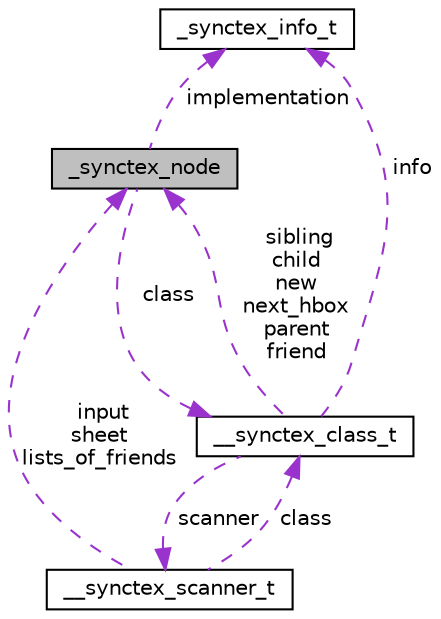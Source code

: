 digraph "_synctex_node"
{
  edge [fontname="Helvetica",fontsize="10",labelfontname="Helvetica",labelfontsize="10"];
  node [fontname="Helvetica",fontsize="10",shape=record];
  Node1 [label="_synctex_node",height=0.2,width=0.4,color="black", fillcolor="grey75", style="filled" fontcolor="black"];
  Node2 -> Node1 [dir="back",color="darkorchid3",fontsize="10",style="dashed",label=" implementation" ,fontname="Helvetica"];
  Node2 [label="_synctex_info_t",height=0.2,width=0.4,color="black", fillcolor="white", style="filled",URL="$d2/da8/union__synctex__info__t.html"];
  Node3 -> Node1 [dir="back",color="darkorchid3",fontsize="10",style="dashed",label=" class" ,fontname="Helvetica"];
  Node3 [label="__synctex_class_t",height=0.2,width=0.4,color="black", fillcolor="white", style="filled",URL="$d2/dd6/struct____synctex__class__t.html"];
  Node1 -> Node3 [dir="back",color="darkorchid3",fontsize="10",style="dashed",label=" sibling\nchild\nnew\nnext_hbox\nparent\nfriend" ,fontname="Helvetica"];
  Node2 -> Node3 [dir="back",color="darkorchid3",fontsize="10",style="dashed",label=" info" ,fontname="Helvetica"];
  Node4 -> Node3 [dir="back",color="darkorchid3",fontsize="10",style="dashed",label=" scanner" ,fontname="Helvetica"];
  Node4 [label="__synctex_scanner_t",height=0.2,width=0.4,color="black", fillcolor="white", style="filled",URL="$d6/ddd/struct____synctex__scanner__t.html"];
  Node1 -> Node4 [dir="back",color="darkorchid3",fontsize="10",style="dashed",label=" input\nsheet\nlists_of_friends" ,fontname="Helvetica"];
  Node3 -> Node4 [dir="back",color="darkorchid3",fontsize="10",style="dashed",label=" class" ,fontname="Helvetica"];
}
